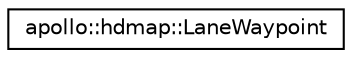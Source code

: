 digraph "Graphical Class Hierarchy"
{
  edge [fontname="Helvetica",fontsize="10",labelfontname="Helvetica",labelfontsize="10"];
  node [fontname="Helvetica",fontsize="10",shape=record];
  rankdir="LR";
  Node1 [label="apollo::hdmap::LaneWaypoint",height=0.2,width=0.4,color="black", fillcolor="white", style="filled",URL="$structapollo_1_1hdmap_1_1LaneWaypoint.html"];
}
